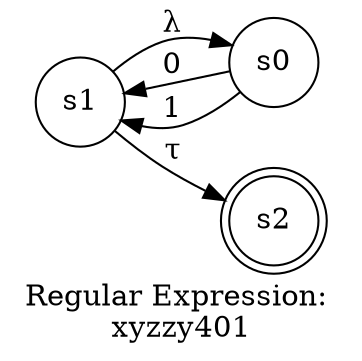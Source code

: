 digraph finite_state_machine {
	label="Regular Expression: \nxyzzy401";
	rankdir=LR;
	size="8,5"
	node [shape = doublecircle]; s2;
	node [shape = circle];
	s0 -> s1 [ label = "0" ];
	s0 -> s1 [ label = "1" ];
	s1 -> s0 [ label = "λ" ];
	s1 -> s2 [ label = "τ" ];
}
